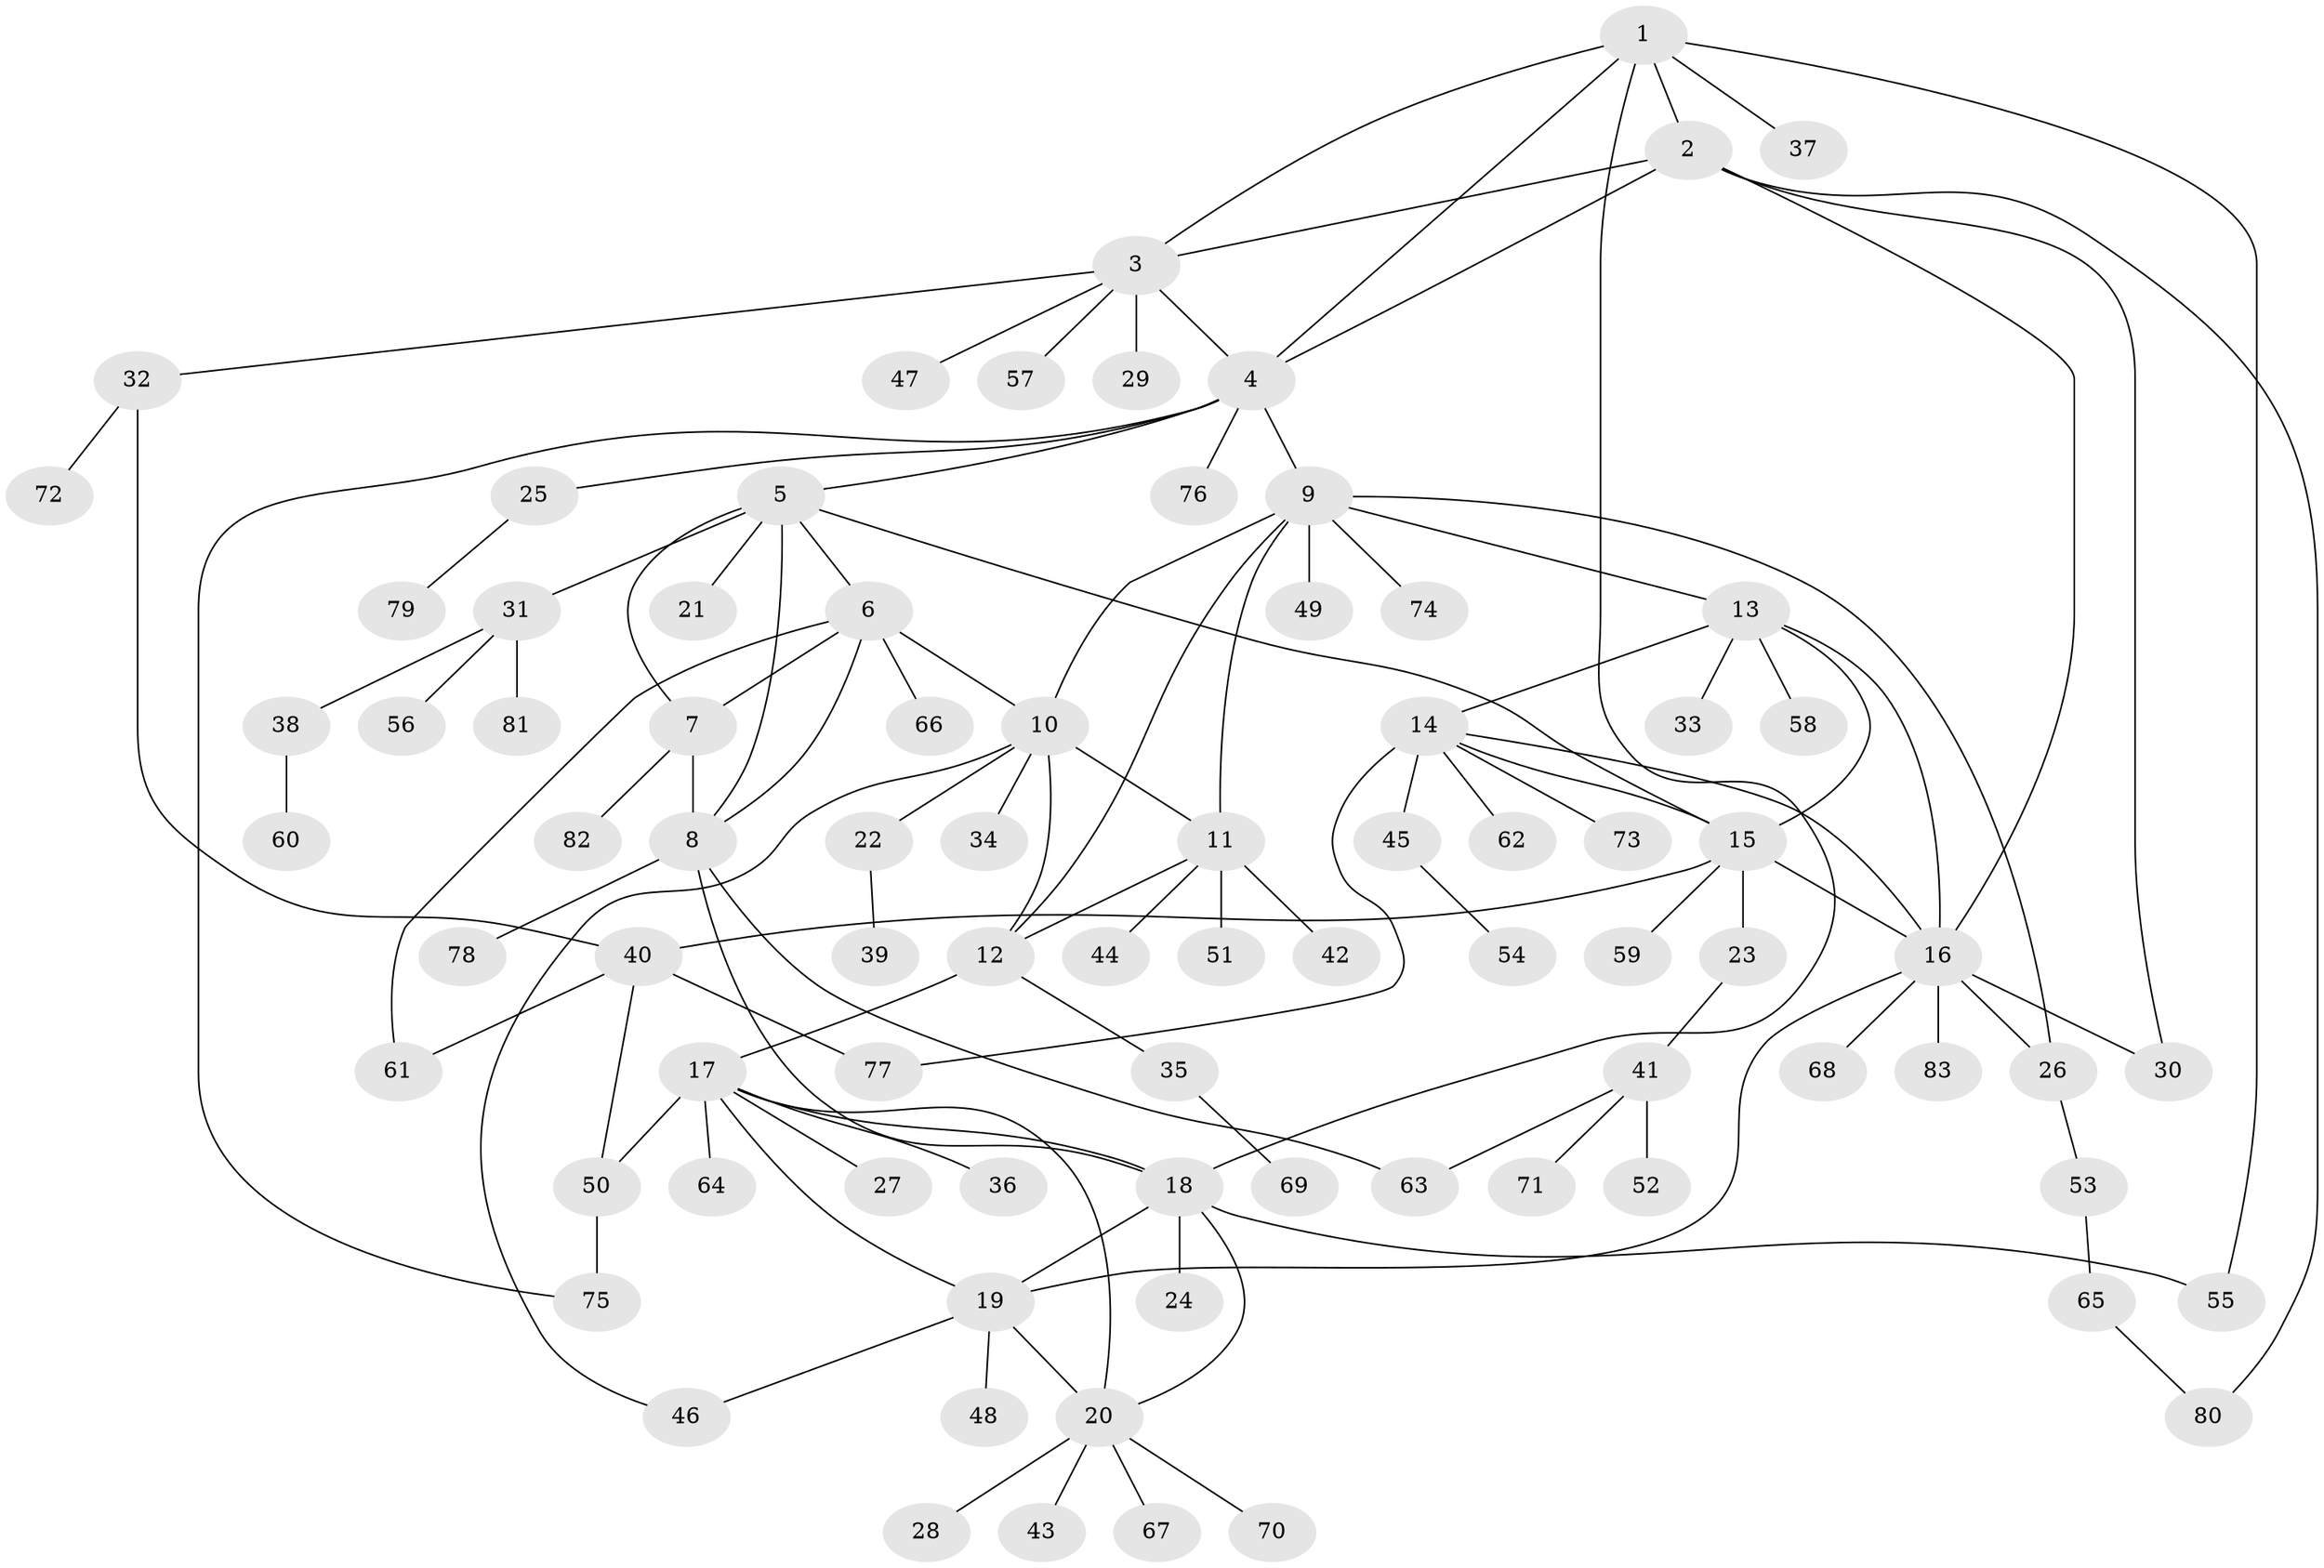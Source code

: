 // Generated by graph-tools (version 1.1) at 2025/26/03/09/25 03:26:47]
// undirected, 83 vertices, 114 edges
graph export_dot {
graph [start="1"]
  node [color=gray90,style=filled];
  1;
  2;
  3;
  4;
  5;
  6;
  7;
  8;
  9;
  10;
  11;
  12;
  13;
  14;
  15;
  16;
  17;
  18;
  19;
  20;
  21;
  22;
  23;
  24;
  25;
  26;
  27;
  28;
  29;
  30;
  31;
  32;
  33;
  34;
  35;
  36;
  37;
  38;
  39;
  40;
  41;
  42;
  43;
  44;
  45;
  46;
  47;
  48;
  49;
  50;
  51;
  52;
  53;
  54;
  55;
  56;
  57;
  58;
  59;
  60;
  61;
  62;
  63;
  64;
  65;
  66;
  67;
  68;
  69;
  70;
  71;
  72;
  73;
  74;
  75;
  76;
  77;
  78;
  79;
  80;
  81;
  82;
  83;
  1 -- 2;
  1 -- 3;
  1 -- 4;
  1 -- 18;
  1 -- 37;
  1 -- 55;
  2 -- 3;
  2 -- 4;
  2 -- 16;
  2 -- 30;
  2 -- 80;
  3 -- 4;
  3 -- 29;
  3 -- 32;
  3 -- 47;
  3 -- 57;
  4 -- 5;
  4 -- 9;
  4 -- 25;
  4 -- 75;
  4 -- 76;
  5 -- 6;
  5 -- 7;
  5 -- 8;
  5 -- 15;
  5 -- 21;
  5 -- 31;
  6 -- 7;
  6 -- 8;
  6 -- 10;
  6 -- 61;
  6 -- 66;
  7 -- 8;
  7 -- 82;
  8 -- 18;
  8 -- 63;
  8 -- 78;
  9 -- 10;
  9 -- 11;
  9 -- 12;
  9 -- 13;
  9 -- 26;
  9 -- 49;
  9 -- 74;
  10 -- 11;
  10 -- 12;
  10 -- 22;
  10 -- 34;
  10 -- 46;
  11 -- 12;
  11 -- 42;
  11 -- 44;
  11 -- 51;
  12 -- 17;
  12 -- 35;
  13 -- 14;
  13 -- 15;
  13 -- 16;
  13 -- 33;
  13 -- 58;
  14 -- 15;
  14 -- 16;
  14 -- 45;
  14 -- 62;
  14 -- 73;
  14 -- 77;
  15 -- 16;
  15 -- 23;
  15 -- 40;
  15 -- 59;
  16 -- 19;
  16 -- 26;
  16 -- 30;
  16 -- 68;
  16 -- 83;
  17 -- 18;
  17 -- 19;
  17 -- 20;
  17 -- 27;
  17 -- 36;
  17 -- 50;
  17 -- 64;
  18 -- 19;
  18 -- 20;
  18 -- 24;
  18 -- 55;
  19 -- 20;
  19 -- 46;
  19 -- 48;
  20 -- 28;
  20 -- 43;
  20 -- 67;
  20 -- 70;
  22 -- 39;
  23 -- 41;
  25 -- 79;
  26 -- 53;
  31 -- 38;
  31 -- 56;
  31 -- 81;
  32 -- 40;
  32 -- 72;
  35 -- 69;
  38 -- 60;
  40 -- 50;
  40 -- 61;
  40 -- 77;
  41 -- 52;
  41 -- 63;
  41 -- 71;
  45 -- 54;
  50 -- 75;
  53 -- 65;
  65 -- 80;
}
